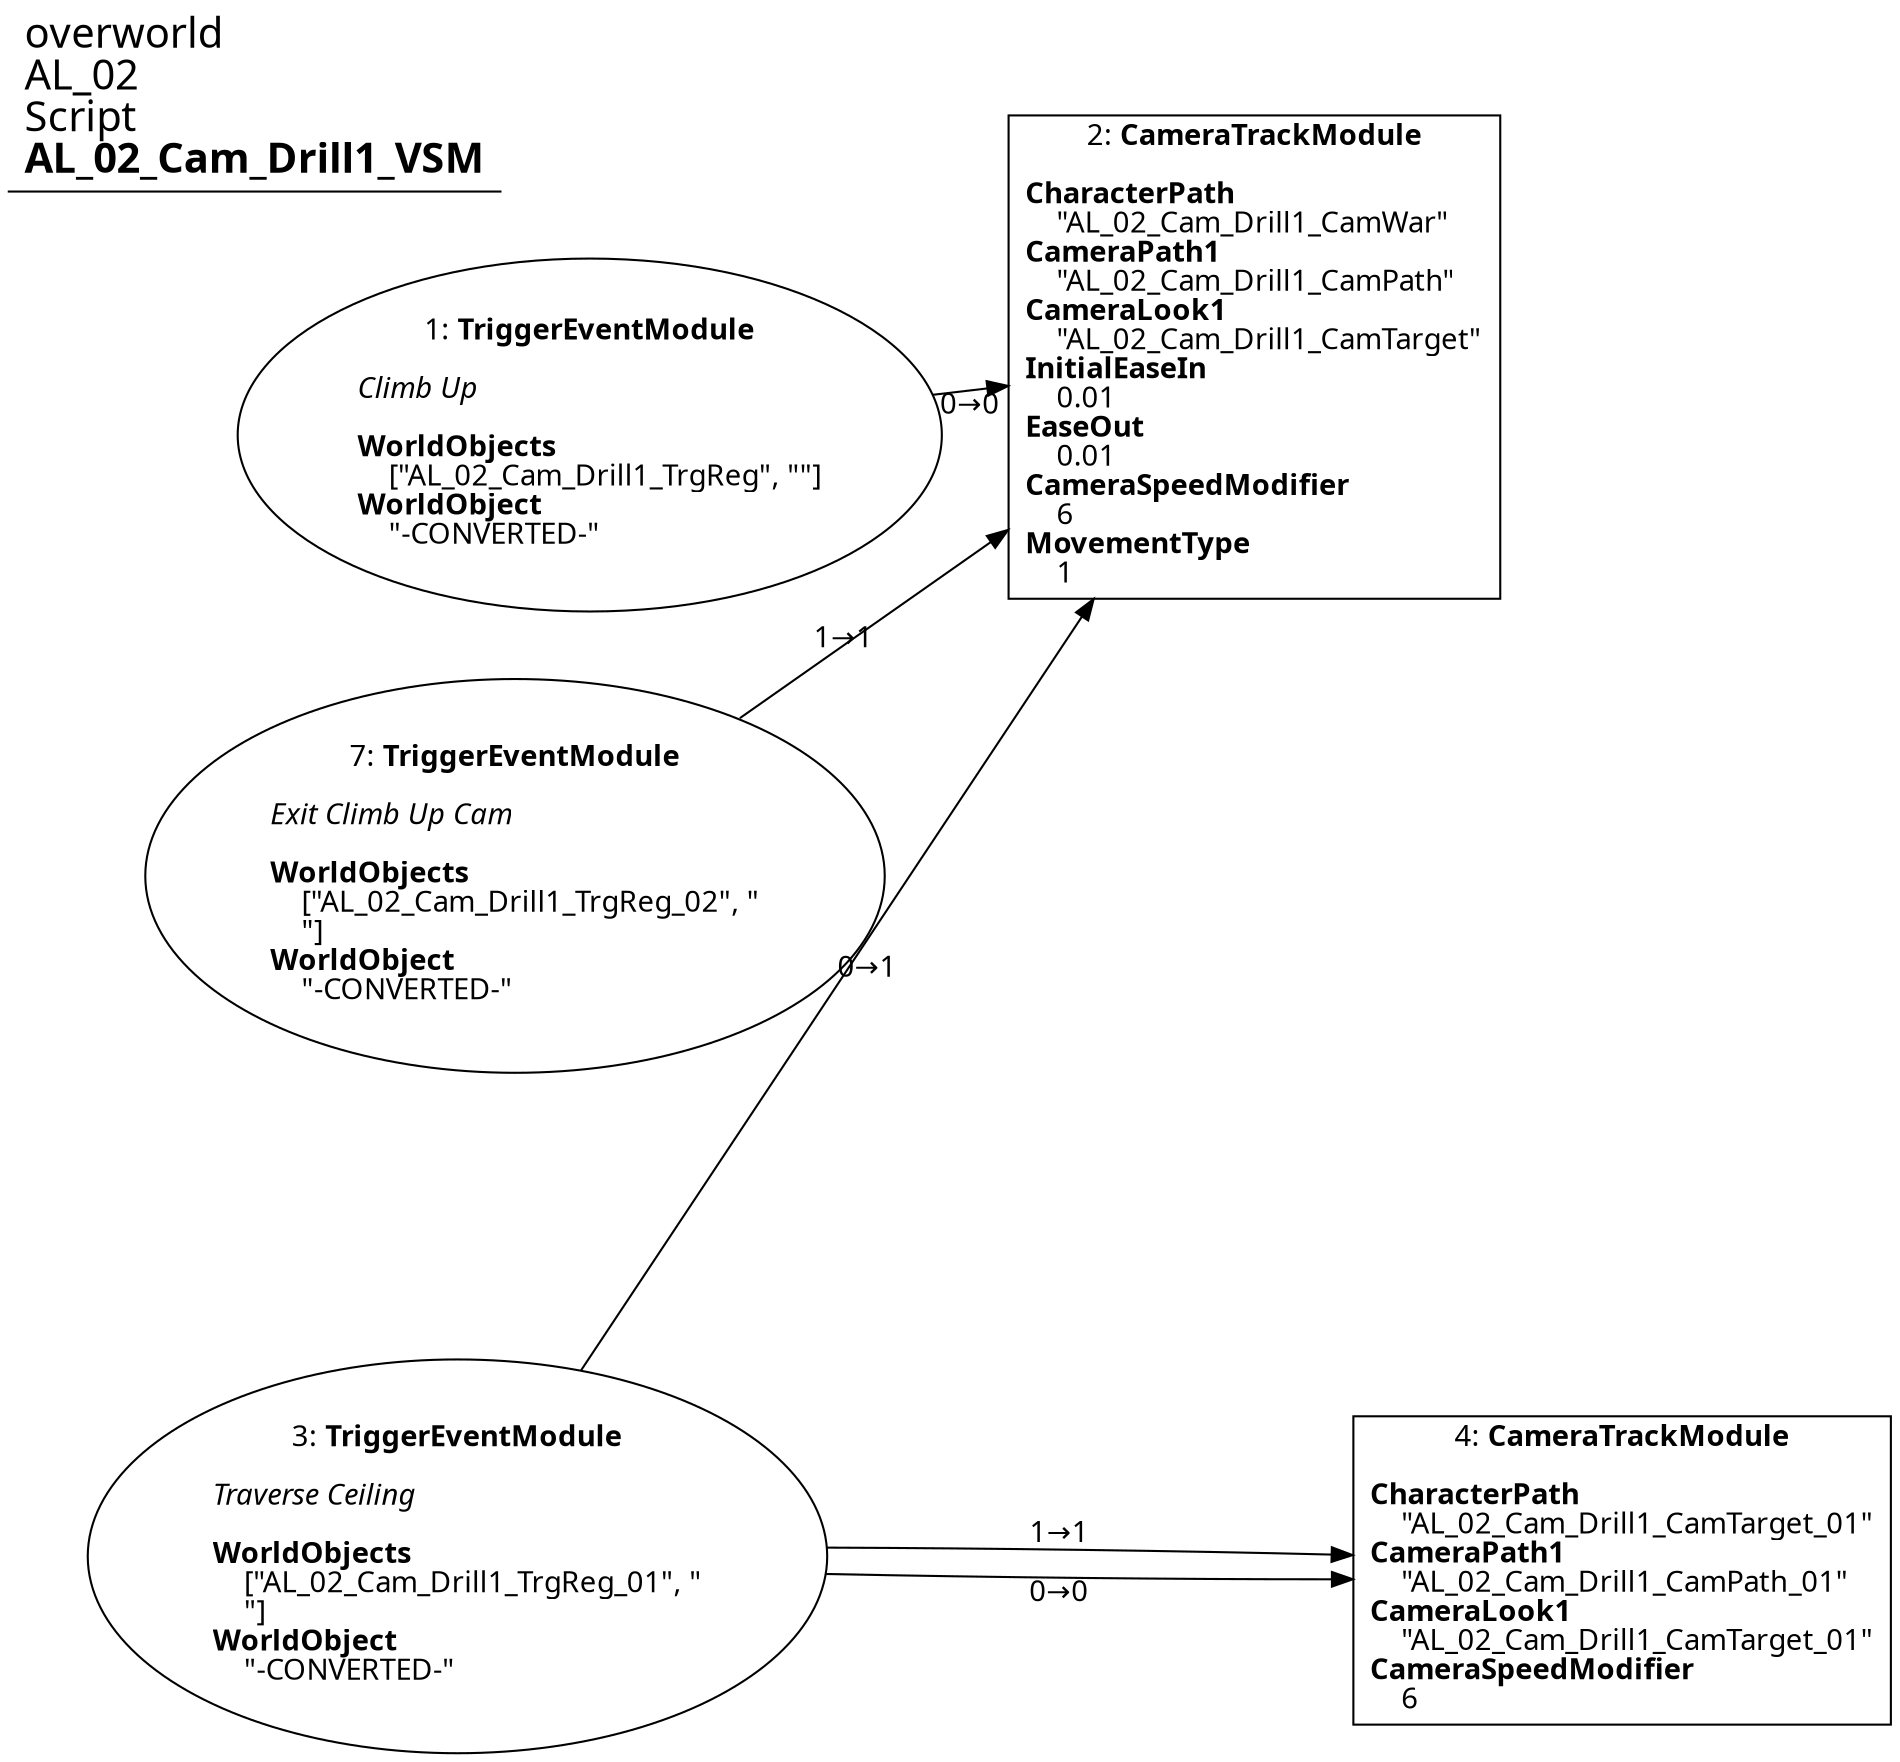 digraph {
    layout = fdp;
    overlap = prism;
    sep = "+16";
    splines = spline;

    node [ shape = box ];

    graph [ fontname = "Segoe UI" ];
    node [ fontname = "Segoe UI" ];
    edge [ fontname = "Segoe UI" ];

    1 [ label = <1: <b>TriggerEventModule</b><br/><br/><i>Climb Up<br align="left"/></i><br align="left"/><b>WorldObjects</b><br align="left"/>    [&quot;AL_02_Cam_Drill1_TrgReg&quot;, &quot;&quot;]<br align="left"/><b>WorldObject</b><br align="left"/>    &quot;-CONVERTED-&quot;<br align="left"/>> ];
    1 [ shape = oval ]
    1 [ pos = "0.119,-0.284!" ];
    1 -> 2 [ label = "0→0" ];

    2 [ label = <2: <b>CameraTrackModule</b><br/><br/><b>CharacterPath</b><br align="left"/>    &quot;AL_02_Cam_Drill1_CamWar&quot;<br align="left"/><b>CameraPath1</b><br align="left"/>    &quot;AL_02_Cam_Drill1_CamPath&quot;<br align="left"/><b>CameraLook1</b><br align="left"/>    &quot;AL_02_Cam_Drill1_CamTarget&quot;<br align="left"/><b>InitialEaseIn</b><br align="left"/>    0.01<br align="left"/><b>EaseOut</b><br align="left"/>    0.01<br align="left"/><b>CameraSpeedModifier</b><br align="left"/>    6<br align="left"/><b>MovementType</b><br align="left"/>    1<br align="left"/>> ];
    2 [ pos = "0.393,-0.284!" ];

    3 [ label = <3: <b>TriggerEventModule</b><br/><br/><i>Traverse Ceiling<br align="left"/></i><br align="left"/><b>WorldObjects</b><br align="left"/>    [&quot;AL_02_Cam_Drill1_TrgReg_01&quot;, &quot;<br align="left"/>    &quot;]<br align="left"/><b>WorldObject</b><br align="left"/>    &quot;-CONVERTED-&quot;<br align="left"/>> ];
    3 [ shape = oval ]
    3 [ pos = "0.119,-0.754!" ];
    3 -> 4 [ label = "1→1" ];
    3 -> 2 [ label = "0→1" ];
    3 -> 4 [ label = "0→0" ];

    4 [ label = <4: <b>CameraTrackModule</b><br/><br/><b>CharacterPath</b><br align="left"/>    &quot;AL_02_Cam_Drill1_CamTarget_01&quot;<br align="left"/><b>CameraPath1</b><br align="left"/>    &quot;AL_02_Cam_Drill1_CamPath_01&quot;<br align="left"/><b>CameraLook1</b><br align="left"/>    &quot;AL_02_Cam_Drill1_CamTarget_01&quot;<br align="left"/><b>CameraSpeedModifier</b><br align="left"/>    6<br align="left"/>> ];
    4 [ pos = "0.55,-0.754!" ];

    7 [ label = <7: <b>TriggerEventModule</b><br/><br/><i>Exit Climb Up Cam<br align="left"/></i><br align="left"/><b>WorldObjects</b><br align="left"/>    [&quot;AL_02_Cam_Drill1_TrgReg_02&quot;, &quot;<br align="left"/>    &quot;]<br align="left"/><b>WorldObject</b><br align="left"/>    &quot;-CONVERTED-&quot;<br align="left"/>> ];
    7 [ shape = oval ]
    7 [ pos = "0.120000005,-0.476!" ];
    7 -> 2 [ label = "1→1" ];

    title [ pos = "0.11800001,-0.28300002!" ];
    title [ shape = underline ];
    title [ label = <<font point-size="20">overworld<br align="left"/>AL_02<br align="left"/>Script<br align="left"/><b>AL_02_Cam_Drill1_VSM</b><br align="left"/></font>> ];
}

